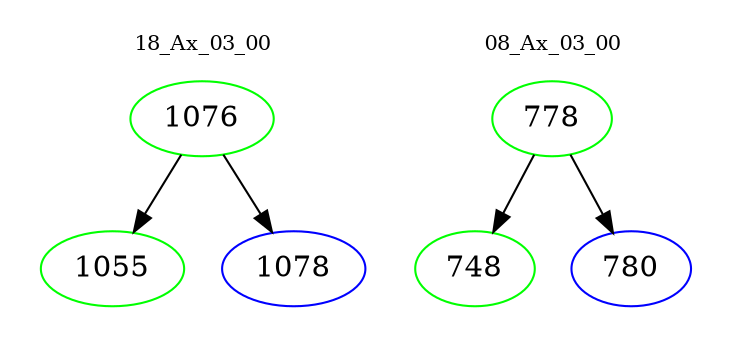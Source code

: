 digraph{
subgraph cluster_0 {
color = white
label = "18_Ax_03_00";
fontsize=10;
T0_1076 [label="1076", color="green"]
T0_1076 -> T0_1055 [color="black"]
T0_1055 [label="1055", color="green"]
T0_1076 -> T0_1078 [color="black"]
T0_1078 [label="1078", color="blue"]
}
subgraph cluster_1 {
color = white
label = "08_Ax_03_00";
fontsize=10;
T1_778 [label="778", color="green"]
T1_778 -> T1_748 [color="black"]
T1_748 [label="748", color="green"]
T1_778 -> T1_780 [color="black"]
T1_780 [label="780", color="blue"]
}
}
